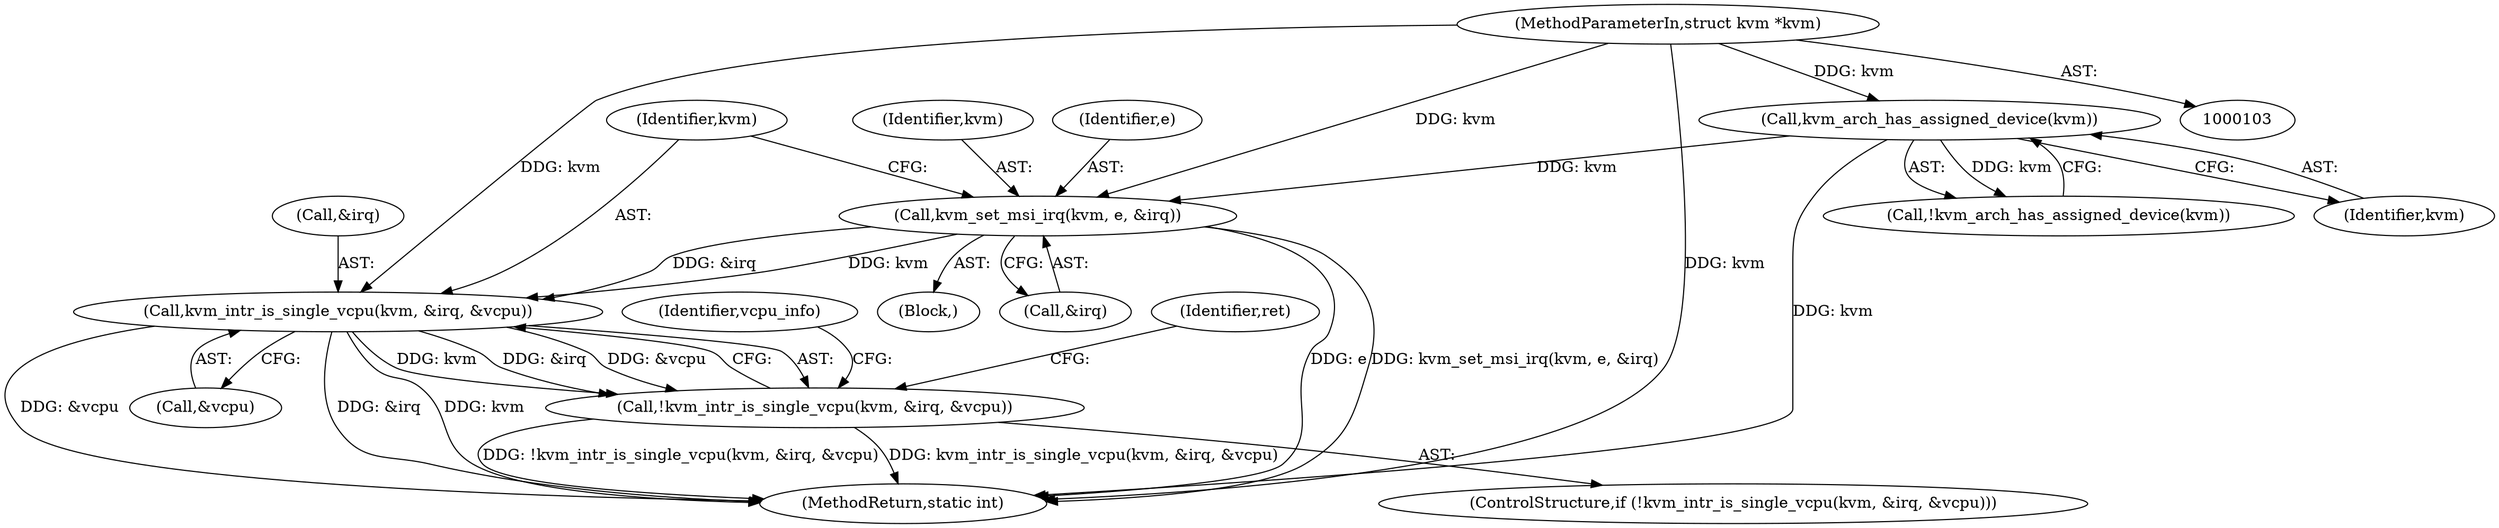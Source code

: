 digraph "0_linux_3a8b0677fc6180a467e26cc32ce6b0c09a32f9bb@pointer" {
"1000191" [label="(Call,kvm_intr_is_single_vcpu(kvm, &irq, &vcpu))"];
"1000184" [label="(Call,kvm_set_msi_irq(kvm, e, &irq))"];
"1000122" [label="(Call,kvm_arch_has_assigned_device(kvm))"];
"1000104" [label="(MethodParameterIn,struct kvm *kvm)"];
"1000190" [label="(Call,!kvm_intr_is_single_vcpu(kvm, &irq, &vcpu))"];
"1000176" [label="(Block,)"];
"1000191" [label="(Call,kvm_intr_is_single_vcpu(kvm, &irq, &vcpu))"];
"1000195" [label="(Call,&vcpu)"];
"1000278" [label="(MethodReturn,static int)"];
"1000184" [label="(Call,kvm_set_msi_irq(kvm, e, &irq))"];
"1000104" [label="(MethodParameterIn,struct kvm *kvm)"];
"1000193" [label="(Call,&irq)"];
"1000187" [label="(Call,&irq)"];
"1000186" [label="(Identifier,e)"];
"1000192" [label="(Identifier,kvm)"];
"1000122" [label="(Call,kvm_arch_has_assigned_device(kvm))"];
"1000121" [label="(Call,!kvm_arch_has_assigned_device(kvm))"];
"1000189" [label="(ControlStructure,if (!kvm_intr_is_single_vcpu(kvm, &irq, &vcpu)))"];
"1000199" [label="(Identifier,ret)"];
"1000123" [label="(Identifier,kvm)"];
"1000190" [label="(Call,!kvm_intr_is_single_vcpu(kvm, &irq, &vcpu))"];
"1000212" [label="(Identifier,vcpu_info)"];
"1000185" [label="(Identifier,kvm)"];
"1000191" -> "1000190"  [label="AST: "];
"1000191" -> "1000195"  [label="CFG: "];
"1000192" -> "1000191"  [label="AST: "];
"1000193" -> "1000191"  [label="AST: "];
"1000195" -> "1000191"  [label="AST: "];
"1000190" -> "1000191"  [label="CFG: "];
"1000191" -> "1000278"  [label="DDG: &vcpu"];
"1000191" -> "1000278"  [label="DDG: &irq"];
"1000191" -> "1000278"  [label="DDG: kvm"];
"1000191" -> "1000190"  [label="DDG: kvm"];
"1000191" -> "1000190"  [label="DDG: &irq"];
"1000191" -> "1000190"  [label="DDG: &vcpu"];
"1000184" -> "1000191"  [label="DDG: kvm"];
"1000184" -> "1000191"  [label="DDG: &irq"];
"1000104" -> "1000191"  [label="DDG: kvm"];
"1000184" -> "1000176"  [label="AST: "];
"1000184" -> "1000187"  [label="CFG: "];
"1000185" -> "1000184"  [label="AST: "];
"1000186" -> "1000184"  [label="AST: "];
"1000187" -> "1000184"  [label="AST: "];
"1000192" -> "1000184"  [label="CFG: "];
"1000184" -> "1000278"  [label="DDG: e"];
"1000184" -> "1000278"  [label="DDG: kvm_set_msi_irq(kvm, e, &irq)"];
"1000122" -> "1000184"  [label="DDG: kvm"];
"1000104" -> "1000184"  [label="DDG: kvm"];
"1000122" -> "1000121"  [label="AST: "];
"1000122" -> "1000123"  [label="CFG: "];
"1000123" -> "1000122"  [label="AST: "];
"1000121" -> "1000122"  [label="CFG: "];
"1000122" -> "1000278"  [label="DDG: kvm"];
"1000122" -> "1000121"  [label="DDG: kvm"];
"1000104" -> "1000122"  [label="DDG: kvm"];
"1000104" -> "1000103"  [label="AST: "];
"1000104" -> "1000278"  [label="DDG: kvm"];
"1000190" -> "1000189"  [label="AST: "];
"1000199" -> "1000190"  [label="CFG: "];
"1000212" -> "1000190"  [label="CFG: "];
"1000190" -> "1000278"  [label="DDG: !kvm_intr_is_single_vcpu(kvm, &irq, &vcpu)"];
"1000190" -> "1000278"  [label="DDG: kvm_intr_is_single_vcpu(kvm, &irq, &vcpu)"];
}
